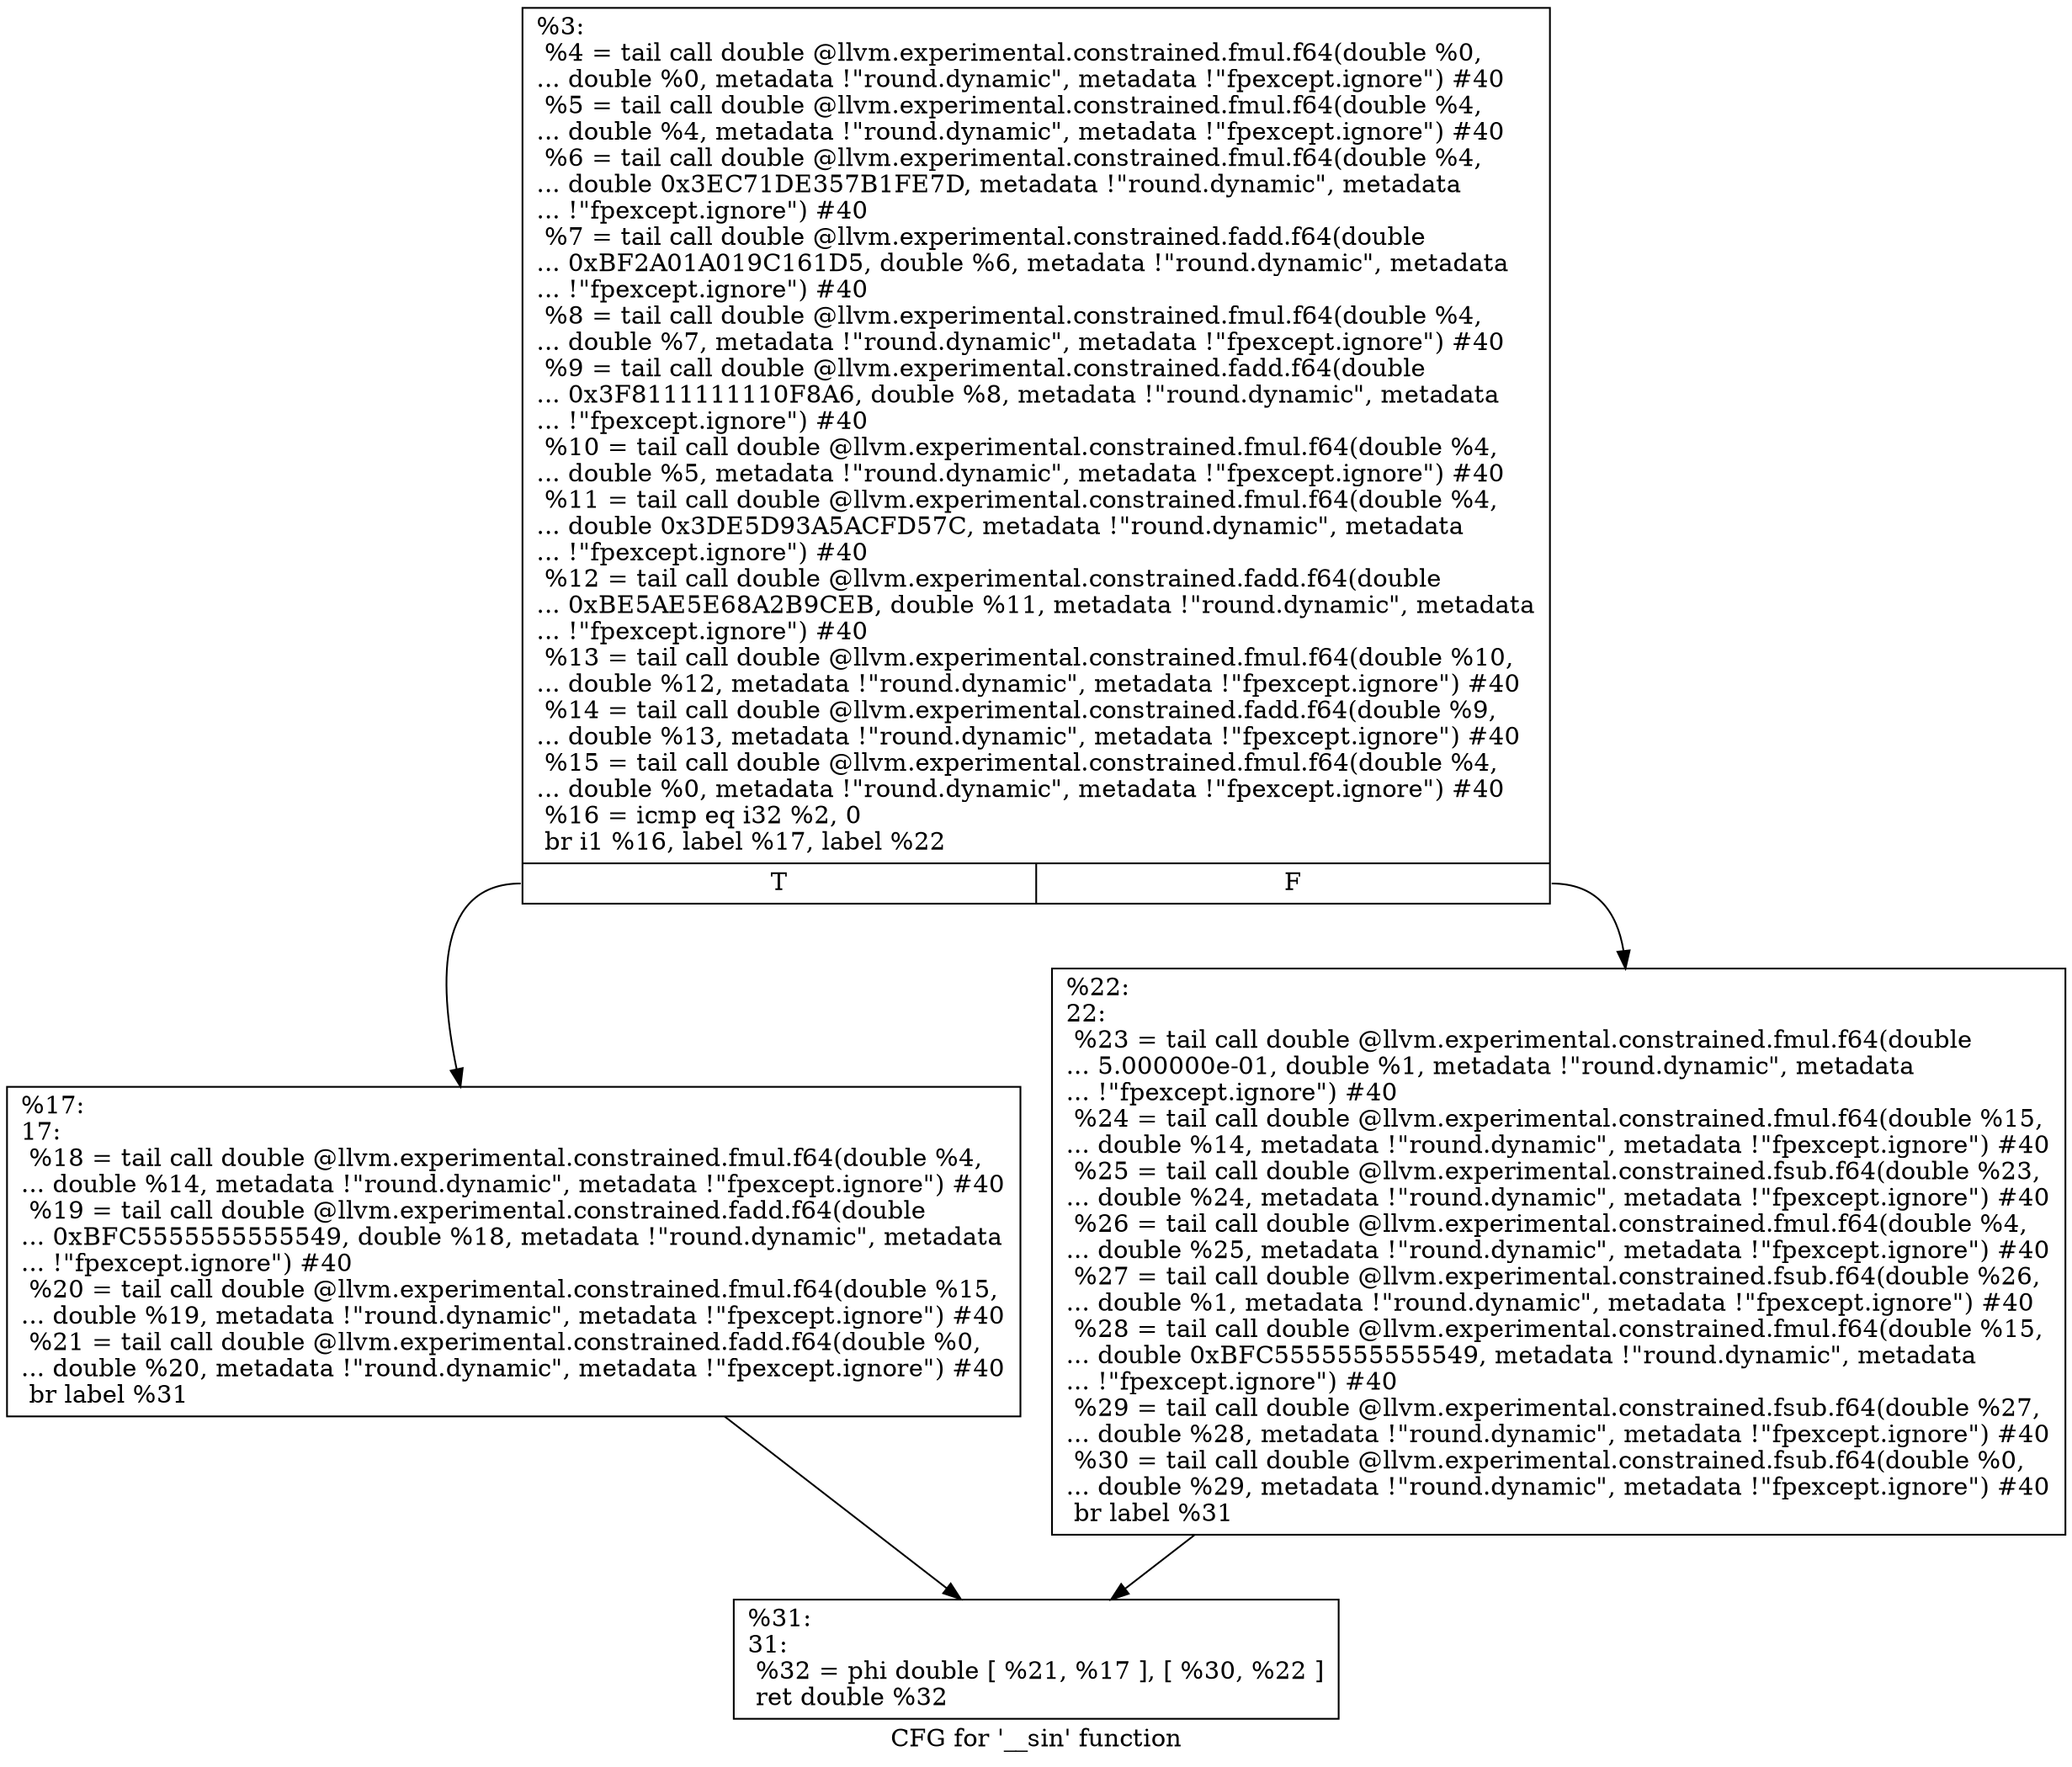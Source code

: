 digraph "CFG for '__sin' function" {
	label="CFG for '__sin' function";

	Node0x16fe970 [shape=record,label="{%3:\l  %4 = tail call double @llvm.experimental.constrained.fmul.f64(double %0,\l... double %0, metadata !\"round.dynamic\", metadata !\"fpexcept.ignore\") #40\l  %5 = tail call double @llvm.experimental.constrained.fmul.f64(double %4,\l... double %4, metadata !\"round.dynamic\", metadata !\"fpexcept.ignore\") #40\l  %6 = tail call double @llvm.experimental.constrained.fmul.f64(double %4,\l... double 0x3EC71DE357B1FE7D, metadata !\"round.dynamic\", metadata\l... !\"fpexcept.ignore\") #40\l  %7 = tail call double @llvm.experimental.constrained.fadd.f64(double\l... 0xBF2A01A019C161D5, double %6, metadata !\"round.dynamic\", metadata\l... !\"fpexcept.ignore\") #40\l  %8 = tail call double @llvm.experimental.constrained.fmul.f64(double %4,\l... double %7, metadata !\"round.dynamic\", metadata !\"fpexcept.ignore\") #40\l  %9 = tail call double @llvm.experimental.constrained.fadd.f64(double\l... 0x3F8111111110F8A6, double %8, metadata !\"round.dynamic\", metadata\l... !\"fpexcept.ignore\") #40\l  %10 = tail call double @llvm.experimental.constrained.fmul.f64(double %4,\l... double %5, metadata !\"round.dynamic\", metadata !\"fpexcept.ignore\") #40\l  %11 = tail call double @llvm.experimental.constrained.fmul.f64(double %4,\l... double 0x3DE5D93A5ACFD57C, metadata !\"round.dynamic\", metadata\l... !\"fpexcept.ignore\") #40\l  %12 = tail call double @llvm.experimental.constrained.fadd.f64(double\l... 0xBE5AE5E68A2B9CEB, double %11, metadata !\"round.dynamic\", metadata\l... !\"fpexcept.ignore\") #40\l  %13 = tail call double @llvm.experimental.constrained.fmul.f64(double %10,\l... double %12, metadata !\"round.dynamic\", metadata !\"fpexcept.ignore\") #40\l  %14 = tail call double @llvm.experimental.constrained.fadd.f64(double %9,\l... double %13, metadata !\"round.dynamic\", metadata !\"fpexcept.ignore\") #40\l  %15 = tail call double @llvm.experimental.constrained.fmul.f64(double %4,\l... double %0, metadata !\"round.dynamic\", metadata !\"fpexcept.ignore\") #40\l  %16 = icmp eq i32 %2, 0\l  br i1 %16, label %17, label %22\l|{<s0>T|<s1>F}}"];
	Node0x16fe970:s0 -> Node0x16ffc40;
	Node0x16fe970:s1 -> Node0x16ffc90;
	Node0x16ffc40 [shape=record,label="{%17:\l17:                                               \l  %18 = tail call double @llvm.experimental.constrained.fmul.f64(double %4,\l... double %14, metadata !\"round.dynamic\", metadata !\"fpexcept.ignore\") #40\l  %19 = tail call double @llvm.experimental.constrained.fadd.f64(double\l... 0xBFC5555555555549, double %18, metadata !\"round.dynamic\", metadata\l... !\"fpexcept.ignore\") #40\l  %20 = tail call double @llvm.experimental.constrained.fmul.f64(double %15,\l... double %19, metadata !\"round.dynamic\", metadata !\"fpexcept.ignore\") #40\l  %21 = tail call double @llvm.experimental.constrained.fadd.f64(double %0,\l... double %20, metadata !\"round.dynamic\", metadata !\"fpexcept.ignore\") #40\l  br label %31\l}"];
	Node0x16ffc40 -> Node0x16ffce0;
	Node0x16ffc90 [shape=record,label="{%22:\l22:                                               \l  %23 = tail call double @llvm.experimental.constrained.fmul.f64(double\l... 5.000000e-01, double %1, metadata !\"round.dynamic\", metadata\l... !\"fpexcept.ignore\") #40\l  %24 = tail call double @llvm.experimental.constrained.fmul.f64(double %15,\l... double %14, metadata !\"round.dynamic\", metadata !\"fpexcept.ignore\") #40\l  %25 = tail call double @llvm.experimental.constrained.fsub.f64(double %23,\l... double %24, metadata !\"round.dynamic\", metadata !\"fpexcept.ignore\") #40\l  %26 = tail call double @llvm.experimental.constrained.fmul.f64(double %4,\l... double %25, metadata !\"round.dynamic\", metadata !\"fpexcept.ignore\") #40\l  %27 = tail call double @llvm.experimental.constrained.fsub.f64(double %26,\l... double %1, metadata !\"round.dynamic\", metadata !\"fpexcept.ignore\") #40\l  %28 = tail call double @llvm.experimental.constrained.fmul.f64(double %15,\l... double 0xBFC5555555555549, metadata !\"round.dynamic\", metadata\l... !\"fpexcept.ignore\") #40\l  %29 = tail call double @llvm.experimental.constrained.fsub.f64(double %27,\l... double %28, metadata !\"round.dynamic\", metadata !\"fpexcept.ignore\") #40\l  %30 = tail call double @llvm.experimental.constrained.fsub.f64(double %0,\l... double %29, metadata !\"round.dynamic\", metadata !\"fpexcept.ignore\") #40\l  br label %31\l}"];
	Node0x16ffc90 -> Node0x16ffce0;
	Node0x16ffce0 [shape=record,label="{%31:\l31:                                               \l  %32 = phi double [ %21, %17 ], [ %30, %22 ]\l  ret double %32\l}"];
}
